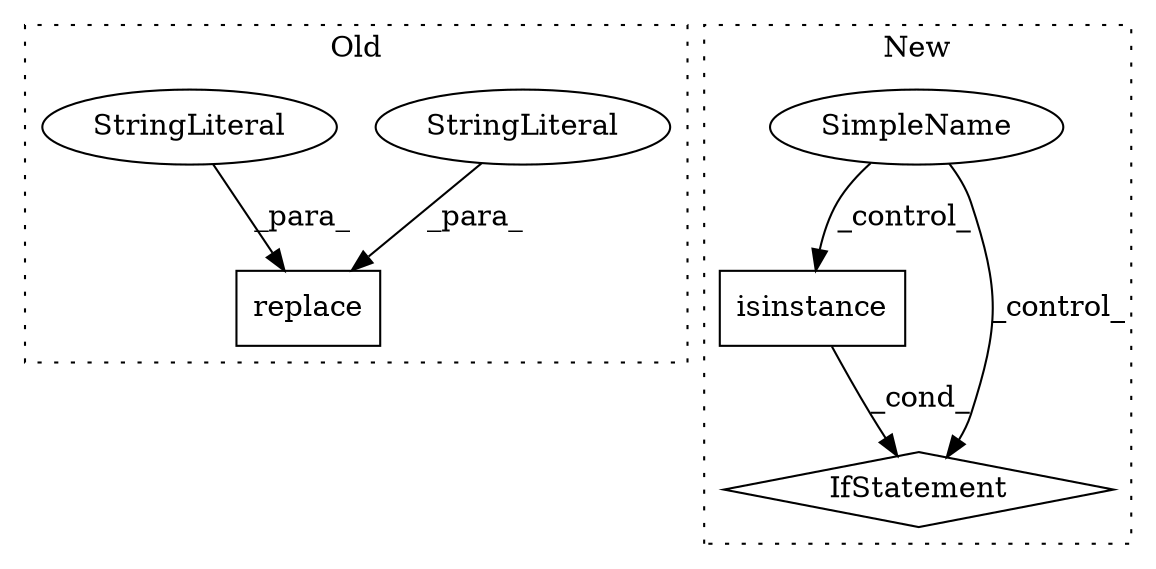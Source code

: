digraph G {
subgraph cluster0 {
1 [label="replace" a="32" s="3299,3313" l="8,1" shape="box"];
3 [label="StringLiteral" a="45" s="3311" l="2" shape="ellipse"];
4 [label="StringLiteral" a="45" s="3307" l="3" shape="ellipse"];
label = "Old";
style="dotted";
}
subgraph cluster1 {
2 [label="isinstance" a="32" s="3192,3246" l="11,1" shape="box"];
5 [label="IfStatement" a="25" s="3188,3247" l="4,2" shape="diamond"];
6 [label="SimpleName" a="42" s="" l="" shape="ellipse"];
label = "New";
style="dotted";
}
2 -> 5 [label="_cond_"];
3 -> 1 [label="_para_"];
4 -> 1 [label="_para_"];
6 -> 5 [label="_control_"];
6 -> 2 [label="_control_"];
}